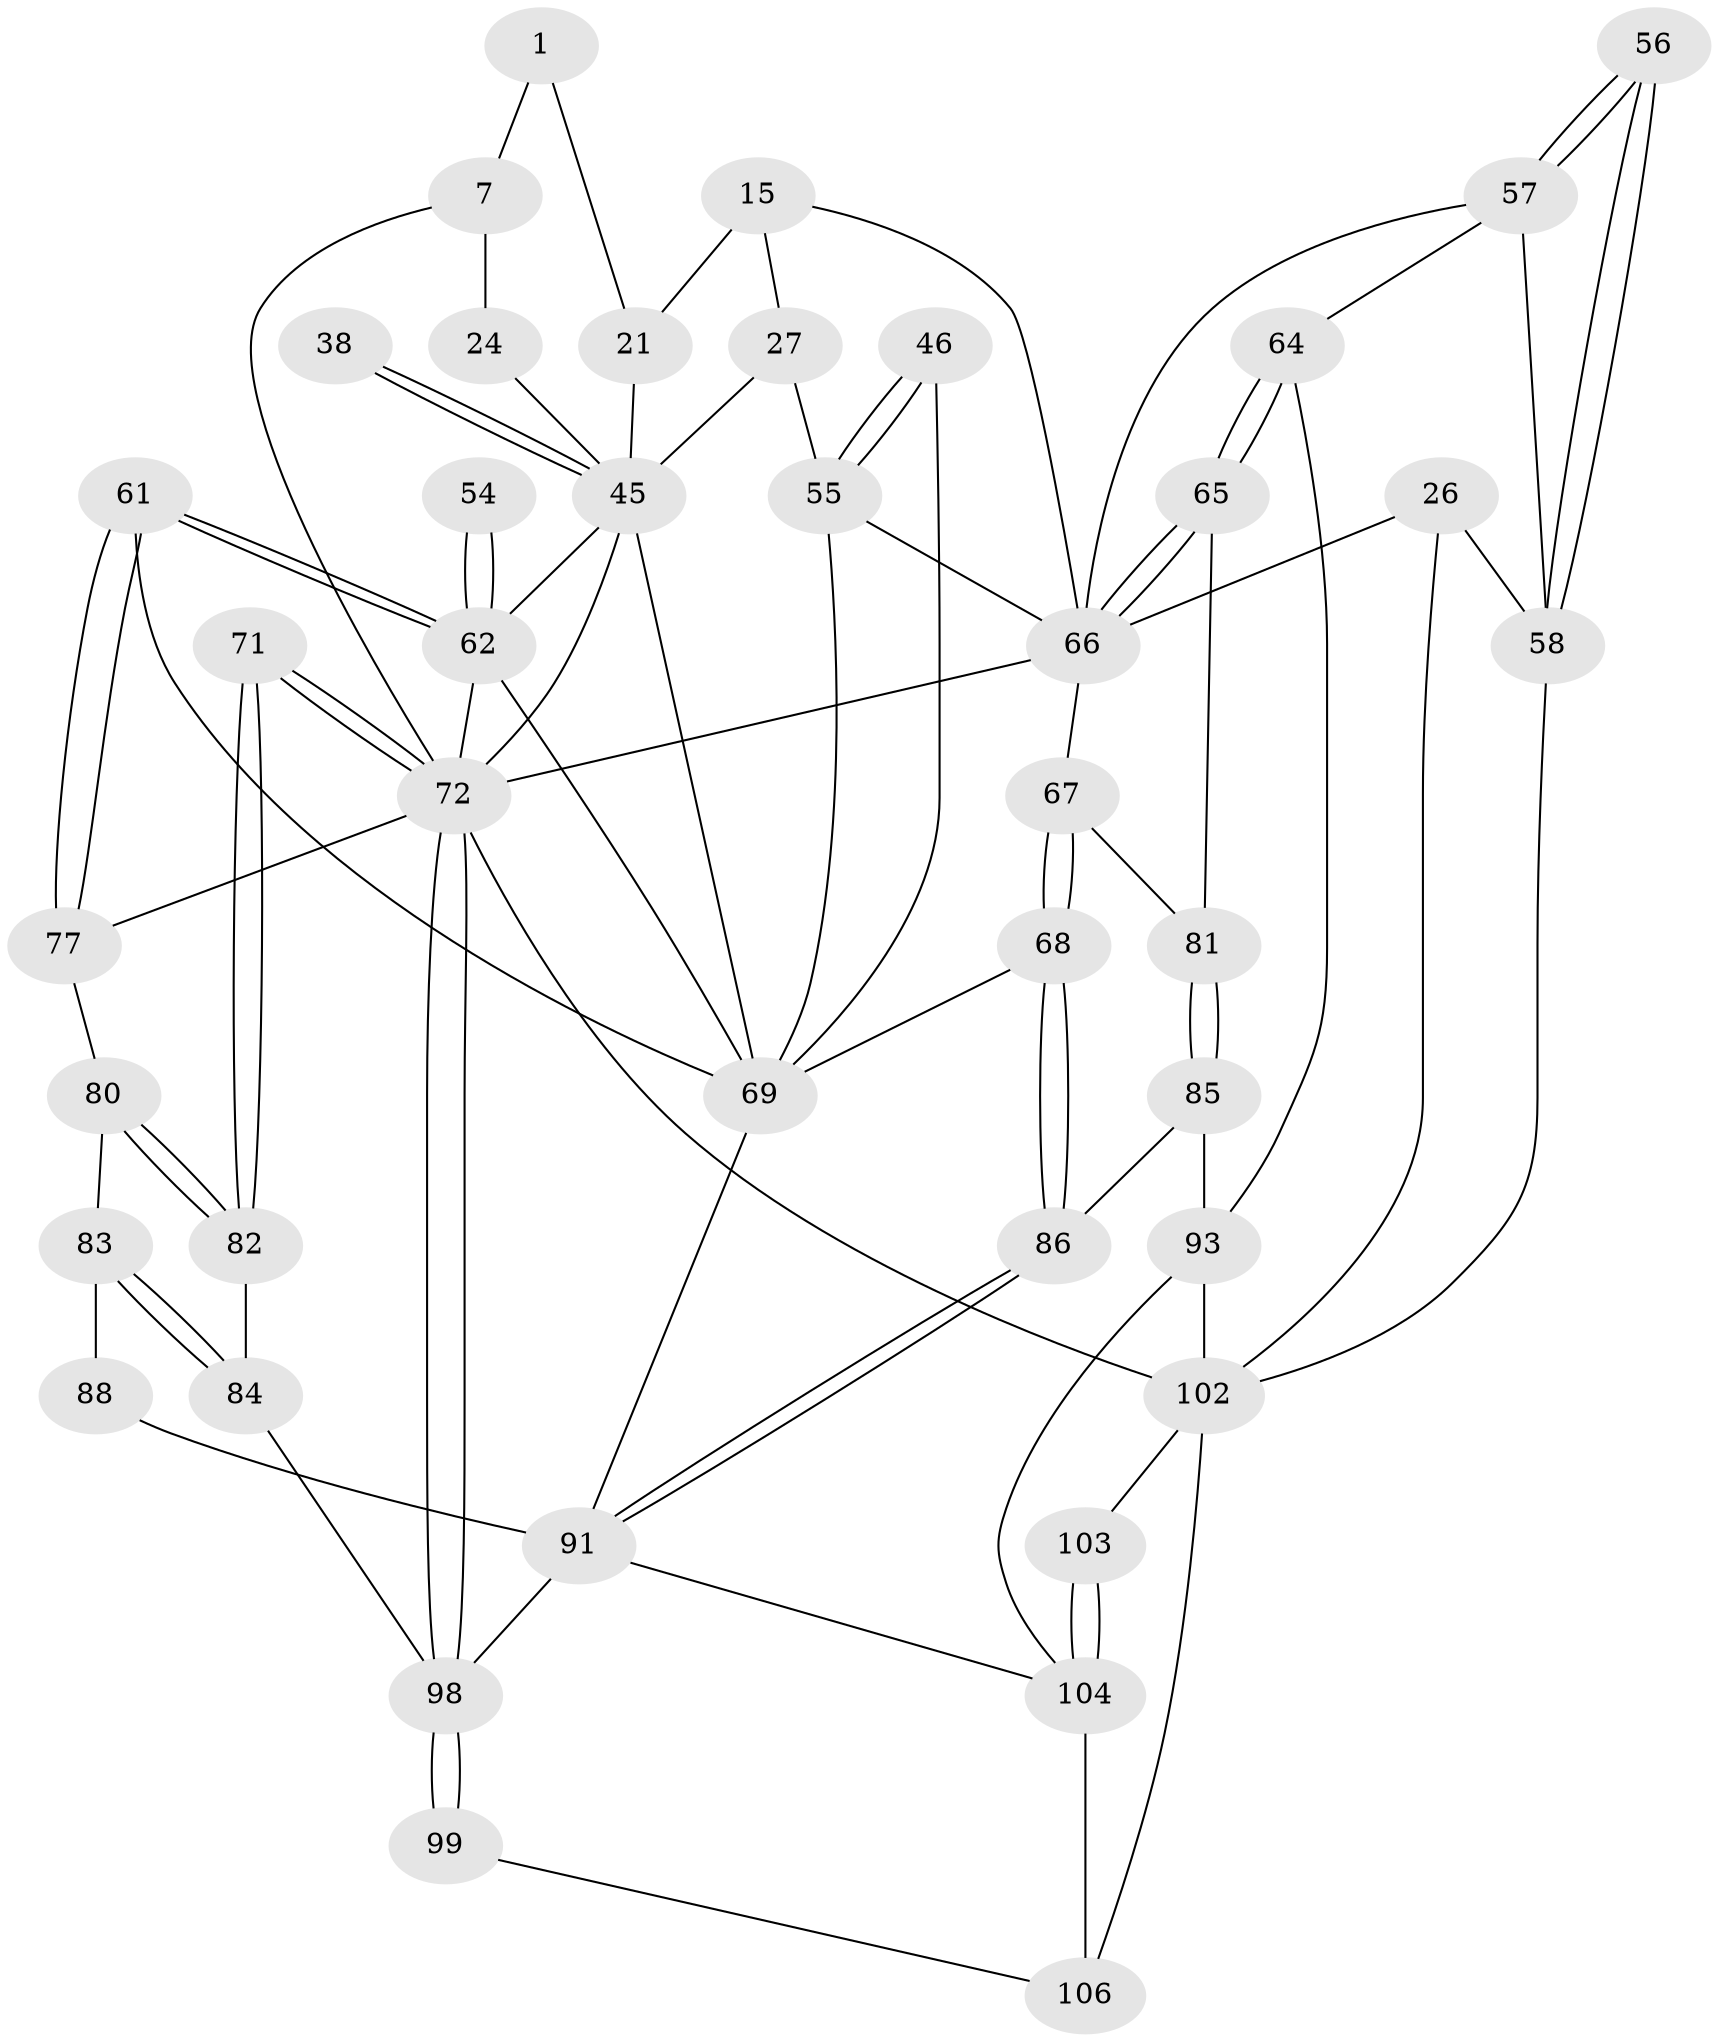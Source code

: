 // original degree distribution, {3: 0.018867924528301886, 5: 0.5094339622641509, 4: 0.24528301886792453, 6: 0.22641509433962265}
// Generated by graph-tools (version 1.1) at 2025/05/03/04/25 22:05:03]
// undirected, 42 vertices, 92 edges
graph export_dot {
graph [start="1"]
  node [color=gray90,style=filled];
  1 [pos="+0.1418922846002089+0"];
  7 [pos="+0.05111949644948951+0.0817897294412664",super="+6"];
  15 [pos="+0.36995025273680204+0.14981098338701082",super="+3"];
  21 [pos="+0.25605067101854495+0.138315112036155",super="+2"];
  24 [pos="+0.18789140055639347+0.15223558516986244"];
  26 [pos="+0.9605032110038579+0",super="+17+25"];
  27 [pos="+0.32608988414062035+0.2571091473824759",super="+14"];
  38 [pos="+0.2351636339843776+0.2547177091129561"];
  45 [pos="+0.28417280967745145+0.3621357328182624",super="+28+29+39"];
  46 [pos="+0.3059002344954303+0.3729369674041713"];
  54 [pos="+0.14240473779846885+0.45561512452752007"];
  55 [pos="+0.4365938010757207+0.41203449377378926",super="+34+35+44"];
  56 [pos="+1+0.5646151851585186"];
  57 [pos="+0.9206688179376603+0.556994229596303",super="+37"];
  58 [pos="+1+0.5838483199742842",super="+49+41"];
  61 [pos="+0.14106177757981936+0.4742319103983962"];
  62 [pos="+0.14001347285988436+0.4607955939766771",super="+52+43+53"];
  64 [pos="+0.9164311508715289+0.5578841485059848"];
  65 [pos="+0.7564540111404925+0.5219178181853401"];
  66 [pos="+0.6407540602961636+0.46909600388604805",super="+33+32"];
  67 [pos="+0.6184975694722467+0.49165186480621476"];
  68 [pos="+0.5314449434968368+0.5614248083687773"];
  69 [pos="+0.48961698107939455+0.571549450884896",super="+63"];
  71 [pos="+0+0.6169549719520114"];
  72 [pos="+0+1",super="+10+70"];
  77 [pos="+0.12743208527633745+0.499905333002549"];
  80 [pos="+0.12560369557042722+0.5504304983566216"];
  81 [pos="+0.6844372563145295+0.6456961299109933"];
  82 [pos="+0.009031745536003364+0.660967974445044"];
  83 [pos="+0.15467502302065061+0.6517624759950115",super="+79"];
  84 [pos="+0.10729366817304543+0.7477566219968328"];
  85 [pos="+0.6754454877503215+0.7004066198130753"];
  86 [pos="+0.636279248524887+0.6806829629671369"];
  88 [pos="+0.2759907307272935+0.7053651982734733",super="+78"];
  91 [pos="+0.42934852879476476+0.8036893110788254",super="+89+90+75+76"];
  93 [pos="+0.7155060590215182+0.7810963095526848",super="+87"];
  98 [pos="+0+1",super="+97+96"];
  99 [pos="+0.19103955732565037+1"];
  102 [pos="+0.6662163781165511+0.9196234273029598",super="+92+73"];
  103 [pos="+0.6255733336788107+0.9146053752897996"];
  104 [pos="+0.6131489963657621+0.9591944576489112",super="+100+94"];
  106 [pos="+0.8229233031195317+1",super="+101+105"];
  1 -- 7;
  1 -- 21;
  7 -- 24 [weight=2];
  7 -- 72;
  15 -- 21 [weight=2];
  15 -- 27;
  15 -- 66;
  21 -- 45;
  24 -- 45;
  26 -- 102;
  26 -- 66 [weight=2];
  26 -- 58 [weight=2];
  27 -- 45;
  27 -- 55 [weight=2];
  38 -- 45 [weight=3];
  38 -- 45;
  45 -- 72;
  45 -- 62;
  45 -- 69;
  46 -- 55 [weight=2];
  46 -- 55;
  46 -- 69;
  54 -- 62 [weight=3];
  54 -- 62;
  55 -- 66 [weight=2];
  55 -- 69;
  56 -- 57;
  56 -- 57;
  56 -- 58 [weight=2];
  56 -- 58;
  57 -- 64;
  57 -- 66;
  57 -- 58;
  58 -- 102 [weight=2];
  61 -- 62;
  61 -- 62;
  61 -- 77;
  61 -- 77;
  61 -- 69;
  62 -- 72 [weight=2];
  62 -- 69;
  64 -- 65;
  64 -- 65;
  64 -- 93;
  65 -- 66;
  65 -- 66;
  65 -- 81;
  66 -- 67;
  66 -- 72;
  67 -- 68;
  67 -- 68;
  67 -- 81;
  68 -- 69;
  68 -- 86;
  68 -- 86;
  69 -- 91 [weight=2];
  71 -- 72 [weight=2];
  71 -- 72;
  71 -- 82;
  71 -- 82;
  72 -- 98;
  72 -- 98;
  72 -- 77;
  72 -- 102 [weight=2];
  77 -- 80;
  80 -- 82;
  80 -- 82;
  80 -- 83;
  81 -- 85;
  81 -- 85;
  82 -- 84;
  83 -- 84;
  83 -- 84;
  83 -- 88 [weight=2];
  84 -- 98;
  85 -- 86;
  85 -- 93;
  86 -- 91;
  86 -- 91;
  88 -- 91 [weight=2];
  91 -- 104;
  91 -- 98;
  93 -- 104;
  93 -- 102;
  98 -- 99 [weight=2];
  98 -- 99;
  99 -- 106;
  102 -- 103;
  102 -- 106 [weight=2];
  103 -- 104 [weight=2];
  103 -- 104;
  104 -- 106 [weight=2];
}
